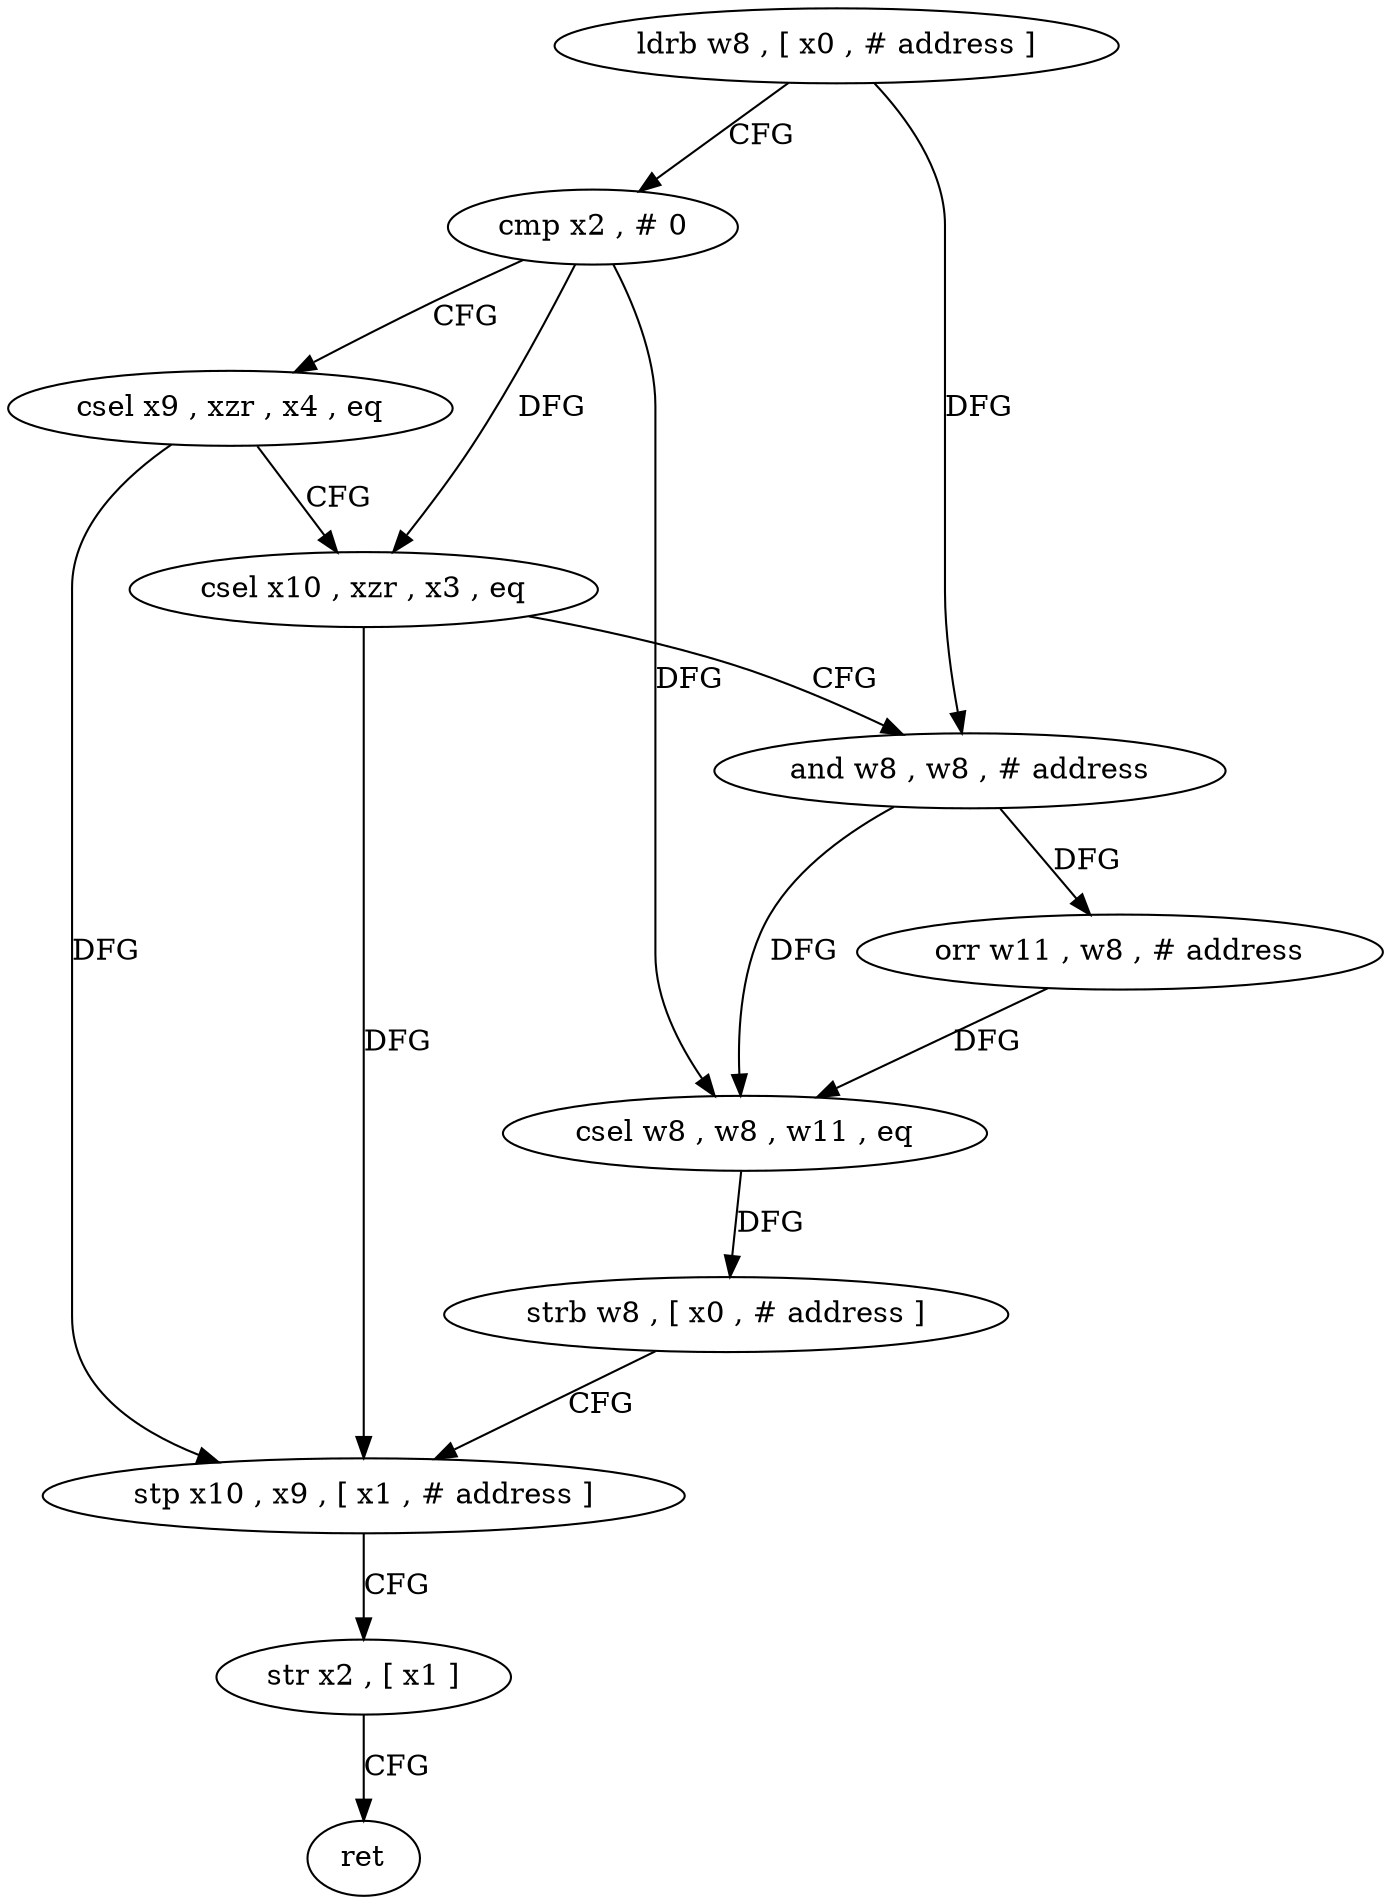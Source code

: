 digraph "func" {
"4235580" [label = "ldrb w8 , [ x0 , # address ]" ]
"4235584" [label = "cmp x2 , # 0" ]
"4235588" [label = "csel x9 , xzr , x4 , eq" ]
"4235592" [label = "csel x10 , xzr , x3 , eq" ]
"4235596" [label = "and w8 , w8 , # address" ]
"4235600" [label = "orr w11 , w8 , # address" ]
"4235604" [label = "csel w8 , w8 , w11 , eq" ]
"4235608" [label = "strb w8 , [ x0 , # address ]" ]
"4235612" [label = "stp x10 , x9 , [ x1 , # address ]" ]
"4235616" [label = "str x2 , [ x1 ]" ]
"4235620" [label = "ret" ]
"4235580" -> "4235584" [ label = "CFG" ]
"4235580" -> "4235596" [ label = "DFG" ]
"4235584" -> "4235588" [ label = "CFG" ]
"4235584" -> "4235592" [ label = "DFG" ]
"4235584" -> "4235604" [ label = "DFG" ]
"4235588" -> "4235592" [ label = "CFG" ]
"4235588" -> "4235612" [ label = "DFG" ]
"4235592" -> "4235596" [ label = "CFG" ]
"4235592" -> "4235612" [ label = "DFG" ]
"4235596" -> "4235600" [ label = "DFG" ]
"4235596" -> "4235604" [ label = "DFG" ]
"4235600" -> "4235604" [ label = "DFG" ]
"4235604" -> "4235608" [ label = "DFG" ]
"4235608" -> "4235612" [ label = "CFG" ]
"4235612" -> "4235616" [ label = "CFG" ]
"4235616" -> "4235620" [ label = "CFG" ]
}

